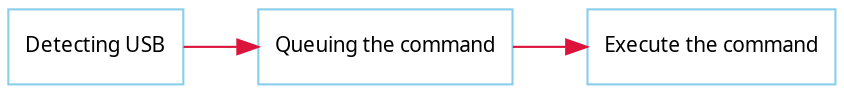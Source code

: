 digraph routine_fastboot{
    fontname = "Verdana";        
    fontsize = 10;
    rankdir=LR;
    node [fontname = "Verdana", fontsize = 10, color="skyblue", shape="record"];
    edge [fontname = "Verdana", fontsize = 10, color="crimson", style="solid"];

    "Detecting USB" -> "Queuing the command";
    "Queuing the command" -> "Execute the command";
}
